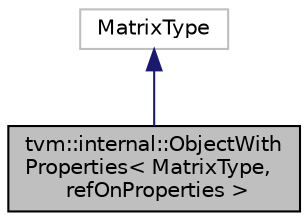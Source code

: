 digraph "tvm::internal::ObjectWithProperties&lt; MatrixType, refOnProperties &gt;"
{
  edge [fontname="Helvetica",fontsize="10",labelfontname="Helvetica",labelfontsize="10"];
  node [fontname="Helvetica",fontsize="10",shape=record];
  Node2 [label="tvm::internal::ObjectWith\lProperties\< MatrixType,\l refOnProperties \>",height=0.2,width=0.4,color="black", fillcolor="grey75", style="filled", fontcolor="black"];
  Node3 -> Node2 [dir="back",color="midnightblue",fontsize="10",style="solid",fontname="Helvetica"];
  Node3 [label="MatrixType",height=0.2,width=0.4,color="grey75", fillcolor="white", style="filled"];
}
